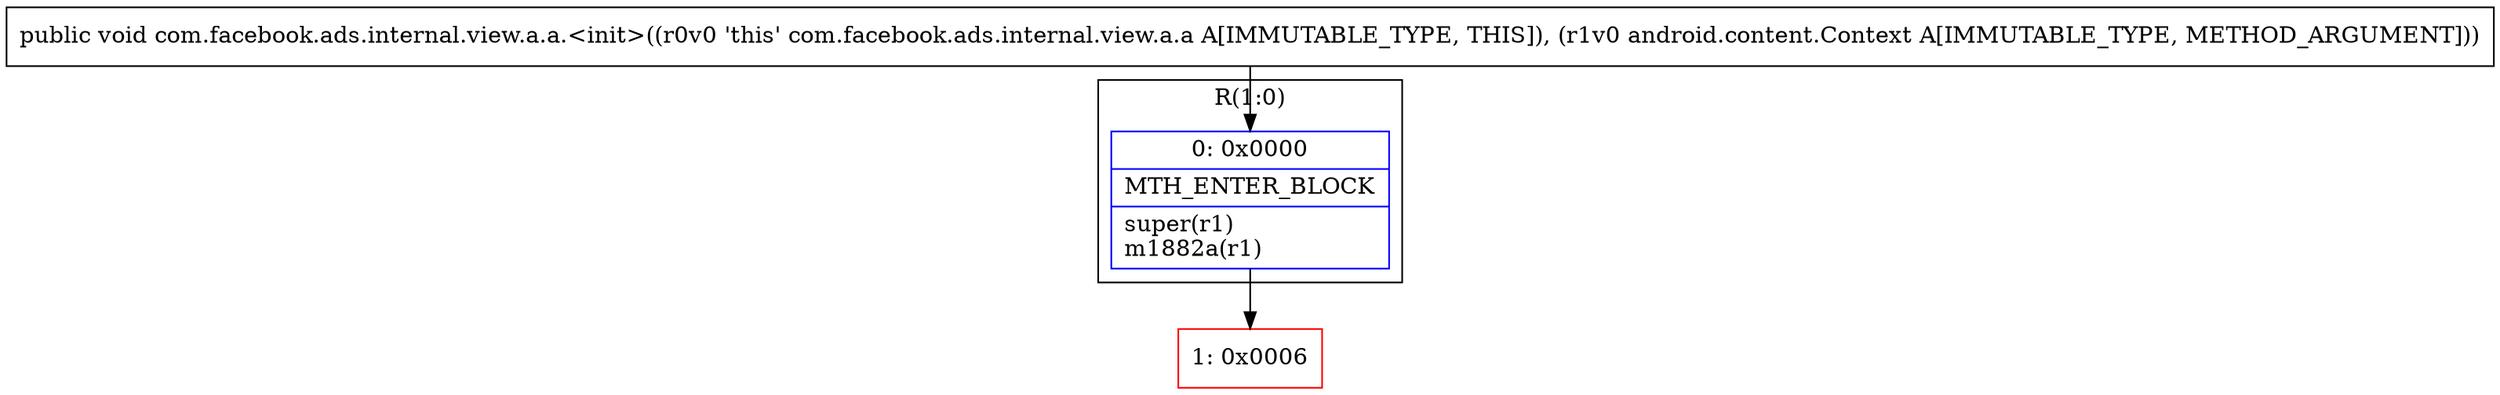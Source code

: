 digraph "CFG forcom.facebook.ads.internal.view.a.a.\<init\>(Landroid\/content\/Context;)V" {
subgraph cluster_Region_1206325762 {
label = "R(1:0)";
node [shape=record,color=blue];
Node_0 [shape=record,label="{0\:\ 0x0000|MTH_ENTER_BLOCK\l|super(r1)\lm1882a(r1)\l}"];
}
Node_1 [shape=record,color=red,label="{1\:\ 0x0006}"];
MethodNode[shape=record,label="{public void com.facebook.ads.internal.view.a.a.\<init\>((r0v0 'this' com.facebook.ads.internal.view.a.a A[IMMUTABLE_TYPE, THIS]), (r1v0 android.content.Context A[IMMUTABLE_TYPE, METHOD_ARGUMENT])) }"];
MethodNode -> Node_0;
Node_0 -> Node_1;
}

